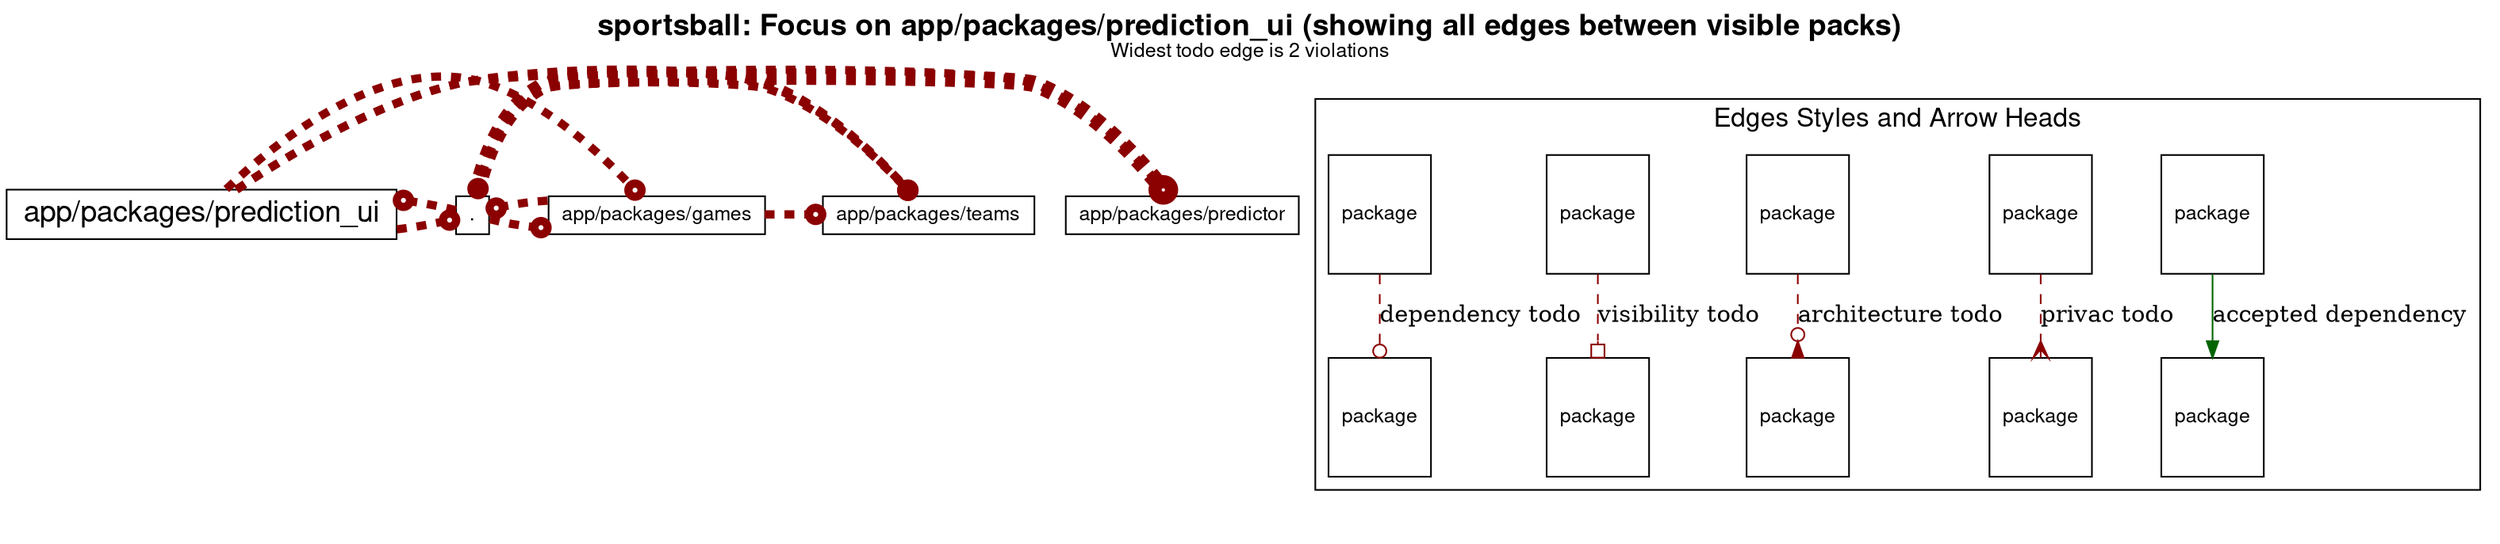 digraph package_diagram {
  rankdir=TD
  graph [
    labelloc="t"
    fontname="Helvetica,Arial,sans-serif"
    dpi=100
    layout=dot
    label=<<b>sportsball: Focus on app/packages/prediction_ui (showing all edges between visible packs)</b><br/><font point-size='12'>Widest todo edge is 2 violations</font>>
    fontsize=18
  ]
  node [
    fontname="Helvetica,Arial,sans-serif"
    fontsize=26.0
    fontcolor=black
    fillcolor=white
    color=black
    height=1.0
    style=filled
    shape=plain
  ]
    subgraph NotInLayer {
      shape=box
      color=darkgrey
      fillcolor=lightblue
      style=filled
        cluster=false
        "app/packages/prediction_ui" [
            fontsize=18.0
            label= <
                <table border='0' cellborder='1' cellspacing='0' cellpadding='4'>
                  <tr> <td align='left'> app/packages/prediction_ui </td> </tr>
                </table>
              >
          ]
        
        "." [
            fontsize=12.0
            label= <
                <table border='0' cellborder='1' cellspacing='0' cellpadding='4'>
                  <tr> <td align='left'> . </td> </tr>
                </table>
              >
          ]
        
        "app/packages/games" [
            fontsize=12.0
            label= <
                <table border='0' cellborder='1' cellspacing='0' cellpadding='4'>
                  <tr> <td align='left'> app/packages/games </td> </tr>
                </table>
              >
          ]
        
        "app/packages/predictor" [
            fontsize=12.0
            label= <
                <table border='0' cellborder='1' cellspacing='0' cellpadding='4'>
                  <tr> <td align='left'> app/packages/predictor </td> </tr>
                </table>
              >
          ]
        
        "app/packages/teams" [
            fontsize=12.0
            label= <
                <table border='0' cellborder='1' cellspacing='0' cellpadding='4'>
                  <tr> <td align='left'> app/packages/teams </td> </tr>
                </table>
              >
          ]
        
    }
            "app/packages/prediction_ui" -> "." [ color=darkred style=dashed
              constraint=false
              # headlabel="dependency"
                arrowhead=odot
              penwidth=5            ]
            "app/packages/prediction_ui" -> "app/packages/games" [ color=darkred style=dashed
              constraint=false
              # headlabel="dependency"
                arrowhead=odot
              penwidth=5            ]
            "app/packages/prediction_ui" -> "app/packages/predictor" [ color=darkred style=dashed
              constraint=false
              # headlabel="dependency"
                arrowhead=odot
              penwidth=5            ]
            "app/packages/prediction_ui" -> "app/packages/teams" [ color=darkred style=dashed
              constraint=false
              # headlabel="dependency"
                arrowhead=odot
              penwidth=5            ]
            "." -> "app/packages/games" [ color=darkred style=dashed
              constraint=false
              # headlabel="dependency"
                arrowhead=odot
              penwidth=5            ]
            "." -> "app/packages/prediction_ui" [ color=darkred style=dashed
              constraint=false
              # headlabel="dependency"
                arrowhead=odot
              penwidth=5            ]
            "." -> "app/packages/predictor" [ color=darkred style=dashed
              constraint=false
              # headlabel="dependency"
                arrowhead=odot
              penwidth=10            ]
            "." -> "app/packages/teams" [ color=darkred style=dashed
              constraint=false
              # headlabel="dependency"
                arrowhead=odot
              penwidth=5            ]
            "app/packages/games" -> "." [ color=darkred style=dashed
              constraint=false
              # headlabel="dependency"
                arrowhead=odot
              penwidth=5            ]
            "app/packages/games" -> "app/packages/teams" [ color=darkred style=dashed
              constraint=false
              # headlabel="dependency"
                arrowhead=odot
              penwidth=5            ]
            "app/packages/teams" -> "." [ color=darkred style=dashed
              constraint=false
              # headlabel="dependency"
                arrowhead=odot
              penwidth=5            ]
  subgraph cluster_legend {
    fontsize=16
    label="Edges Styles and Arrow Heads"
    A [ fontsize=12 shape=box label="package"]
    B [ fontsize=12 shape=box label="package"]
    C [ fontsize=12 shape=box label="package"]
    D [ fontsize=12 shape=box label="package"]
    E [ fontsize=12 shape=box label="package"]
    F [ fontsize=12 shape=box label="package"]
    G [ fontsize=12 shape=box label="package"]
    H [ fontsize=12 shape=box label="package"]
    I [ fontsize=12 shape=box label="package"]
    J [ fontsize=12 shape=box label="package"]
    A -> B [label="accepted dependency" color=darkgreen]
    C -> D [label="privac todo" color=darkred style=dashed arrowhead=crow]
    E -> F [label="architecture todo" color=darkred style=dashed arrowhead=invodot]
    G -> H [label="visibility todo" color=darkred style=dashed arrowhead=obox]
    I -> J [label="dependency todo" color=darkred style=dashed arrowhead=odot]
  }
  subgraph cluster_teams_legend {
    fontsize=16
    label="Team Colors"


  }
  J -> "" [style=invis]
}
